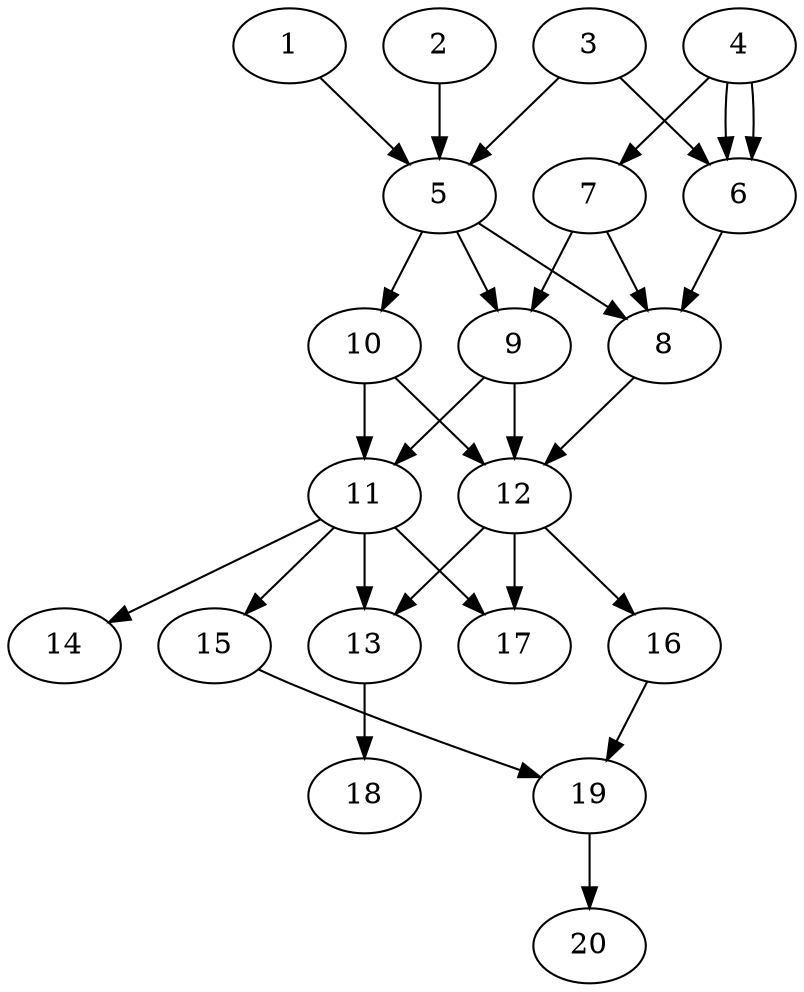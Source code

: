// DAG automatically generated by daggen at Tue Jul 23 14:27:02 2019
// ./daggen --dot -n 20 --ccr 0.4 --fat 0.5 --regular 0.5 --density 0.7 --mindata 5242880 --maxdata 52428800 
digraph G {
  1 [size="92897280", alpha="0.03", expect_size="37158912"] 
  1 -> 5 [size ="37158912"]
  2 [size="86484480", alpha="0.16", expect_size="34593792"] 
  2 -> 5 [size ="34593792"]
  3 [size="128509440", alpha="0.02", expect_size="51403776"] 
  3 -> 5 [size ="51403776"]
  3 -> 6 [size ="51403776"]
  4 [size="107806720", alpha="0.15", expect_size="43122688"] 
  4 -> 6 [size ="43122688"]
  4 -> 6 [size ="43122688"]
  4 -> 7 [size ="43122688"]
  5 [size="67696640", alpha="0.16", expect_size="27078656"] 
  5 -> 8 [size ="27078656"]
  5 -> 9 [size ="27078656"]
  5 -> 10 [size ="27078656"]
  6 [size="46999040", alpha="0.06", expect_size="18799616"] 
  6 -> 8 [size ="18799616"]
  7 [size="116656640", alpha="0.19", expect_size="46662656"] 
  7 -> 8 [size ="46662656"]
  7 -> 9 [size ="46662656"]
  8 [size="18094080", alpha="0.18", expect_size="7237632"] 
  8 -> 12 [size ="7237632"]
  9 [size="101291520", alpha="0.05", expect_size="40516608"] 
  9 -> 11 [size ="40516608"]
  9 -> 12 [size ="40516608"]
  10 [size="121172480", alpha="0.06", expect_size="48468992"] 
  10 -> 11 [size ="48468992"]
  10 -> 12 [size ="48468992"]
  11 [size="105264640", alpha="0.07", expect_size="42105856"] 
  11 -> 13 [size ="42105856"]
  11 -> 14 [size ="42105856"]
  11 -> 15 [size ="42105856"]
  11 -> 17 [size ="42105856"]
  12 [size="121379840", alpha="0.17", expect_size="48551936"] 
  12 -> 13 [size ="48551936"]
  12 -> 16 [size ="48551936"]
  12 -> 17 [size ="48551936"]
  13 [size="100679680", alpha="0.15", expect_size="40271872"] 
  13 -> 18 [size ="40271872"]
  14 [size="110407680", alpha="0.05", expect_size="44163072"] 
  15 [size="82168320", alpha="0.09", expect_size="32867328"] 
  15 -> 19 [size ="32867328"]
  16 [size="56069120", alpha="0.03", expect_size="22427648"] 
  16 -> 19 [size ="22427648"]
  17 [size="91120640", alpha="0.03", expect_size="36448256"] 
  18 [size="82997760", alpha="0.12", expect_size="33199104"] 
  19 [size="69224960", alpha="0.07", expect_size="27689984"] 
  19 -> 20 [size ="27689984"]
  20 [size="101132800", alpha="0.18", expect_size="40453120"] 
}
